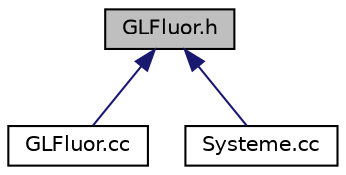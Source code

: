 digraph "GLFluor.h"
{
  edge [fontname="Helvetica",fontsize="10",labelfontname="Helvetica",labelfontsize="10"];
  node [fontname="Helvetica",fontsize="10",shape=record];
  Node1 [label="GLFluor.h",height=0.2,width=0.4,color="black", fillcolor="grey75", style="filled" fontcolor="black"];
  Node1 -> Node2 [dir="back",color="midnightblue",fontsize="10",style="solid"];
  Node2 [label="GLFluor.cc",height=0.2,width=0.4,color="black", fillcolor="white", style="filled",URL="$_g_l_fluor_8cc.html",tooltip="est la définition de la classe de la particule fluor en OpenGL qui a en plus une mémorisation et affi..."];
  Node1 -> Node3 [dir="back",color="midnightblue",fontsize="10",style="solid"];
  Node3 [label="Systeme.cc",height=0.2,width=0.4,color="black", fillcolor="white", style="filled",URL="$_systeme_8cc.html",tooltip="est la définition de la classe contenant l&#39;enceinte et les particules "];
}
